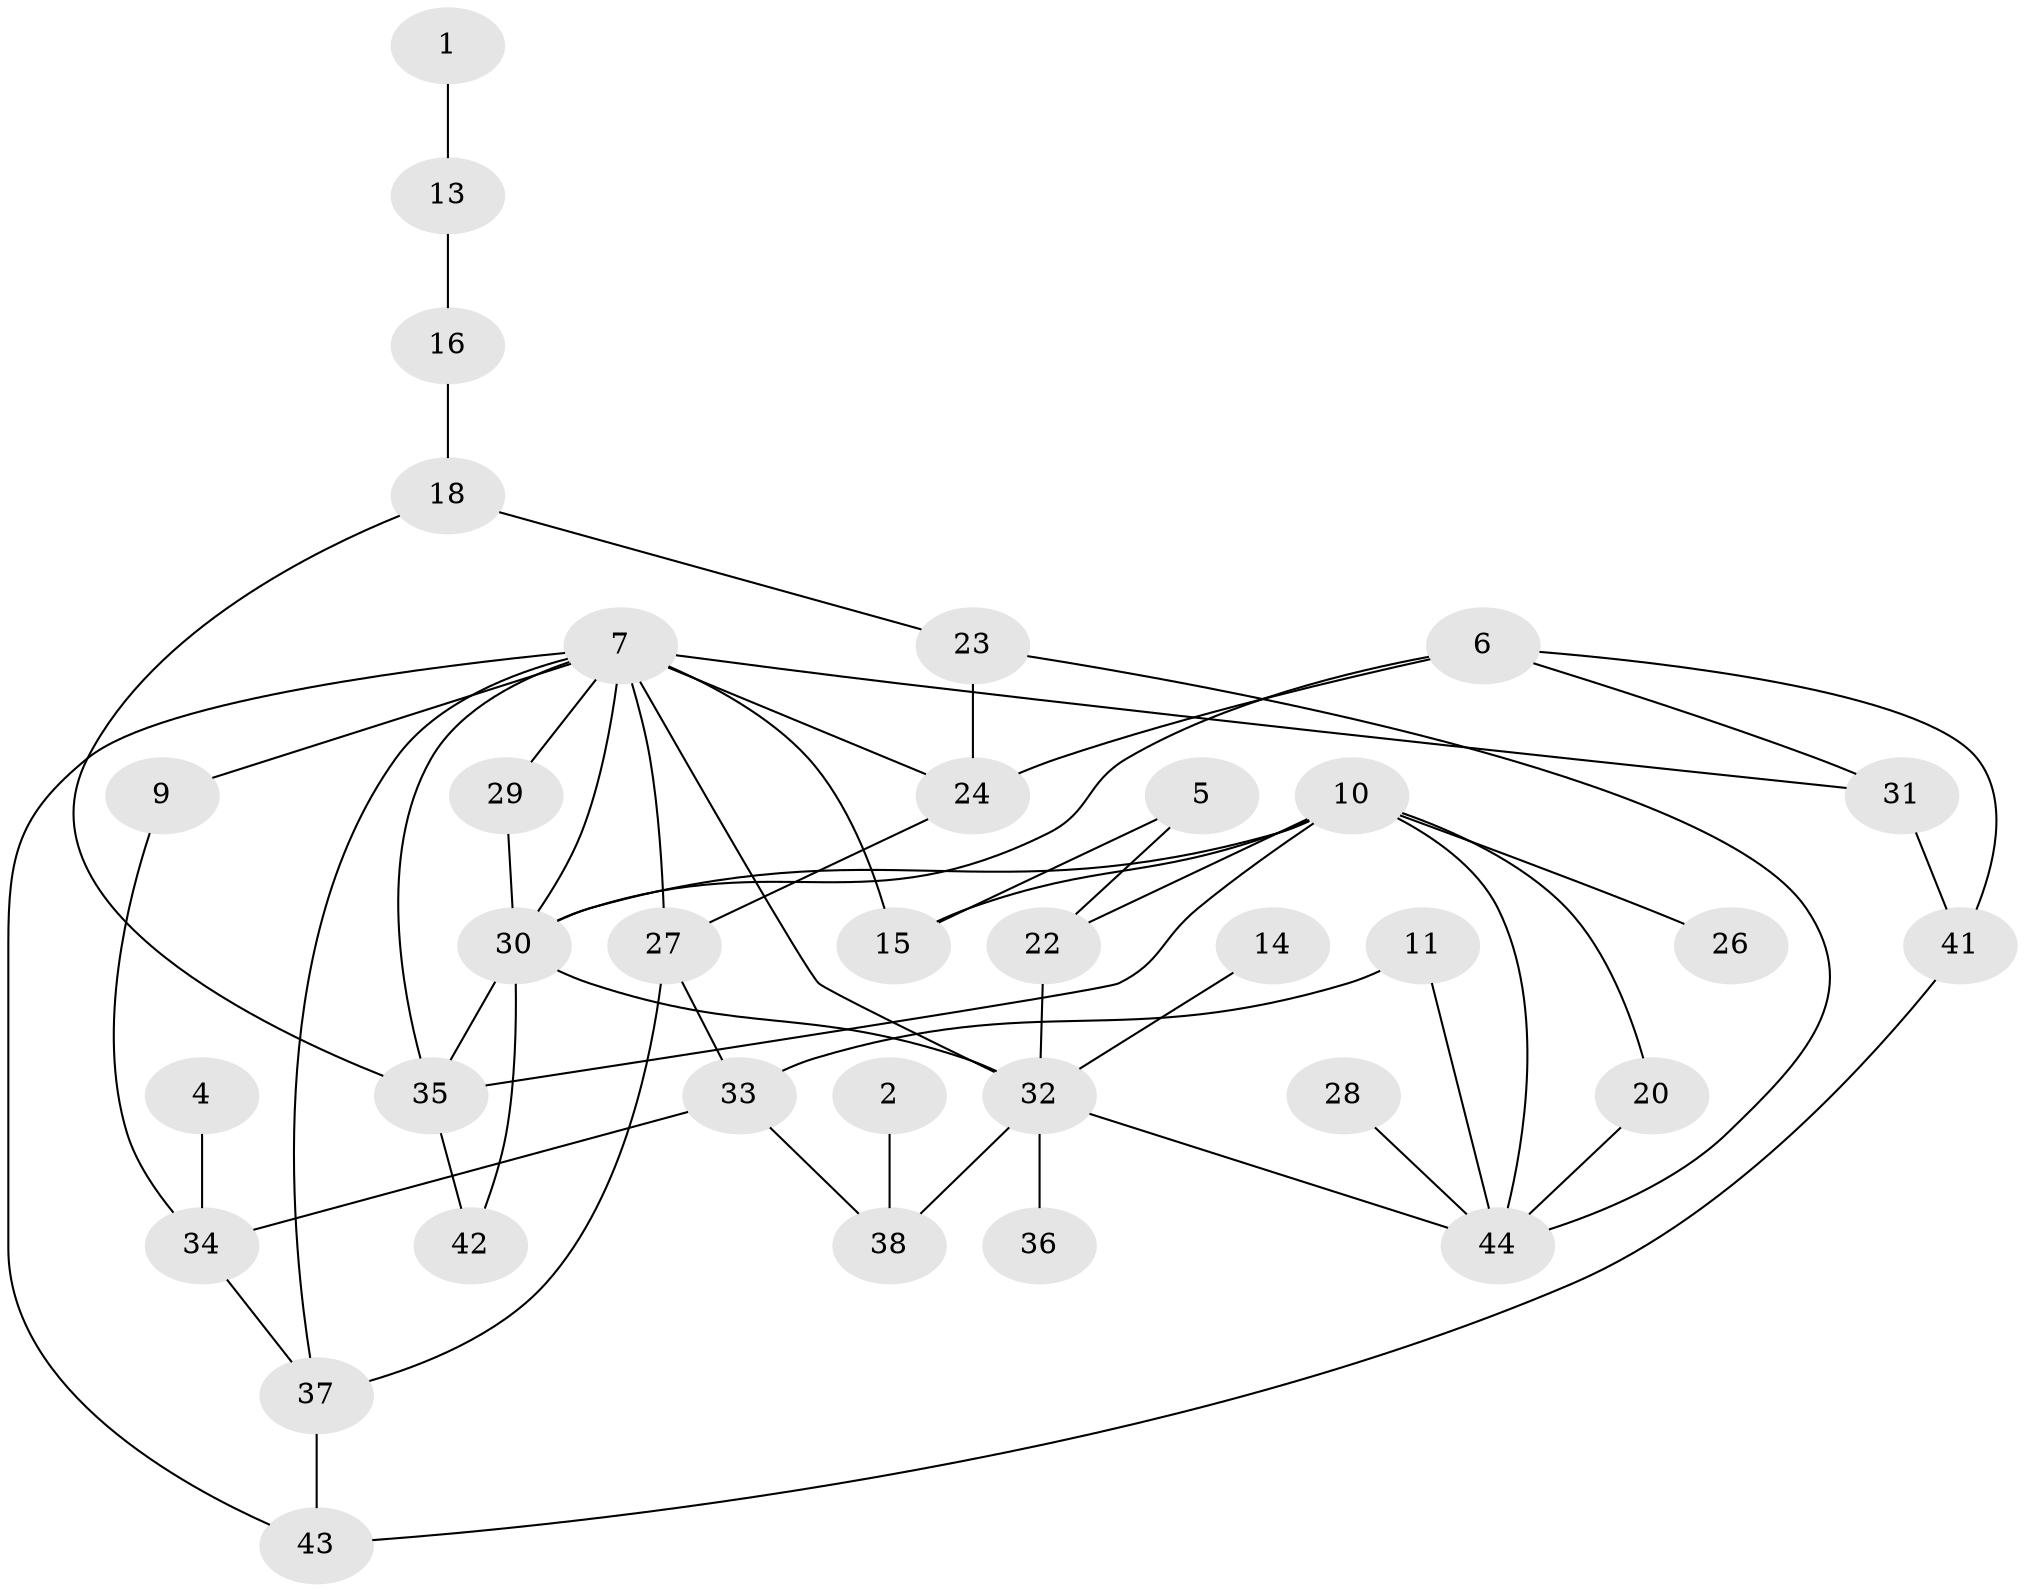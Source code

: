 // original degree distribution, {2: 0.22988505747126436, 1: 0.20689655172413793, 0: 0.09195402298850575, 4: 0.09195402298850575, 3: 0.27586206896551724, 5: 0.06896551724137931, 6: 0.034482758620689655}
// Generated by graph-tools (version 1.1) at 2025/49/03/09/25 03:49:05]
// undirected, 35 vertices, 57 edges
graph export_dot {
graph [start="1"]
  node [color=gray90,style=filled];
  1;
  2;
  4;
  5;
  6;
  7;
  9;
  10;
  11;
  13;
  14;
  15;
  16;
  18;
  20;
  22;
  23;
  24;
  26;
  27;
  28;
  29;
  30;
  31;
  32;
  33;
  34;
  35;
  36;
  37;
  38;
  41;
  42;
  43;
  44;
  1 -- 13 [weight=1.0];
  2 -- 38 [weight=1.0];
  4 -- 34 [weight=1.0];
  5 -- 15 [weight=1.0];
  5 -- 22 [weight=1.0];
  6 -- 24 [weight=1.0];
  6 -- 30 [weight=1.0];
  6 -- 31 [weight=1.0];
  6 -- 41 [weight=1.0];
  7 -- 9 [weight=1.0];
  7 -- 15 [weight=1.0];
  7 -- 24 [weight=1.0];
  7 -- 27 [weight=1.0];
  7 -- 29 [weight=1.0];
  7 -- 30 [weight=2.0];
  7 -- 31 [weight=1.0];
  7 -- 32 [weight=1.0];
  7 -- 35 [weight=1.0];
  7 -- 37 [weight=1.0];
  7 -- 43 [weight=1.0];
  9 -- 34 [weight=1.0];
  10 -- 15 [weight=1.0];
  10 -- 20 [weight=1.0];
  10 -- 22 [weight=1.0];
  10 -- 26 [weight=1.0];
  10 -- 30 [weight=1.0];
  10 -- 35 [weight=1.0];
  10 -- 44 [weight=1.0];
  11 -- 33 [weight=1.0];
  11 -- 44 [weight=1.0];
  13 -- 16 [weight=1.0];
  14 -- 32 [weight=1.0];
  16 -- 18 [weight=1.0];
  18 -- 23 [weight=1.0];
  18 -- 35 [weight=1.0];
  20 -- 44 [weight=1.0];
  22 -- 32 [weight=1.0];
  23 -- 24 [weight=1.0];
  23 -- 44 [weight=1.0];
  24 -- 27 [weight=1.0];
  27 -- 33 [weight=1.0];
  27 -- 37 [weight=1.0];
  28 -- 44 [weight=1.0];
  29 -- 30 [weight=1.0];
  30 -- 32 [weight=3.0];
  30 -- 35 [weight=1.0];
  30 -- 42 [weight=1.0];
  31 -- 41 [weight=1.0];
  32 -- 36 [weight=1.0];
  32 -- 38 [weight=1.0];
  32 -- 44 [weight=1.0];
  33 -- 34 [weight=1.0];
  33 -- 38 [weight=1.0];
  34 -- 37 [weight=1.0];
  35 -- 42 [weight=1.0];
  37 -- 43 [weight=1.0];
  41 -- 43 [weight=1.0];
}
